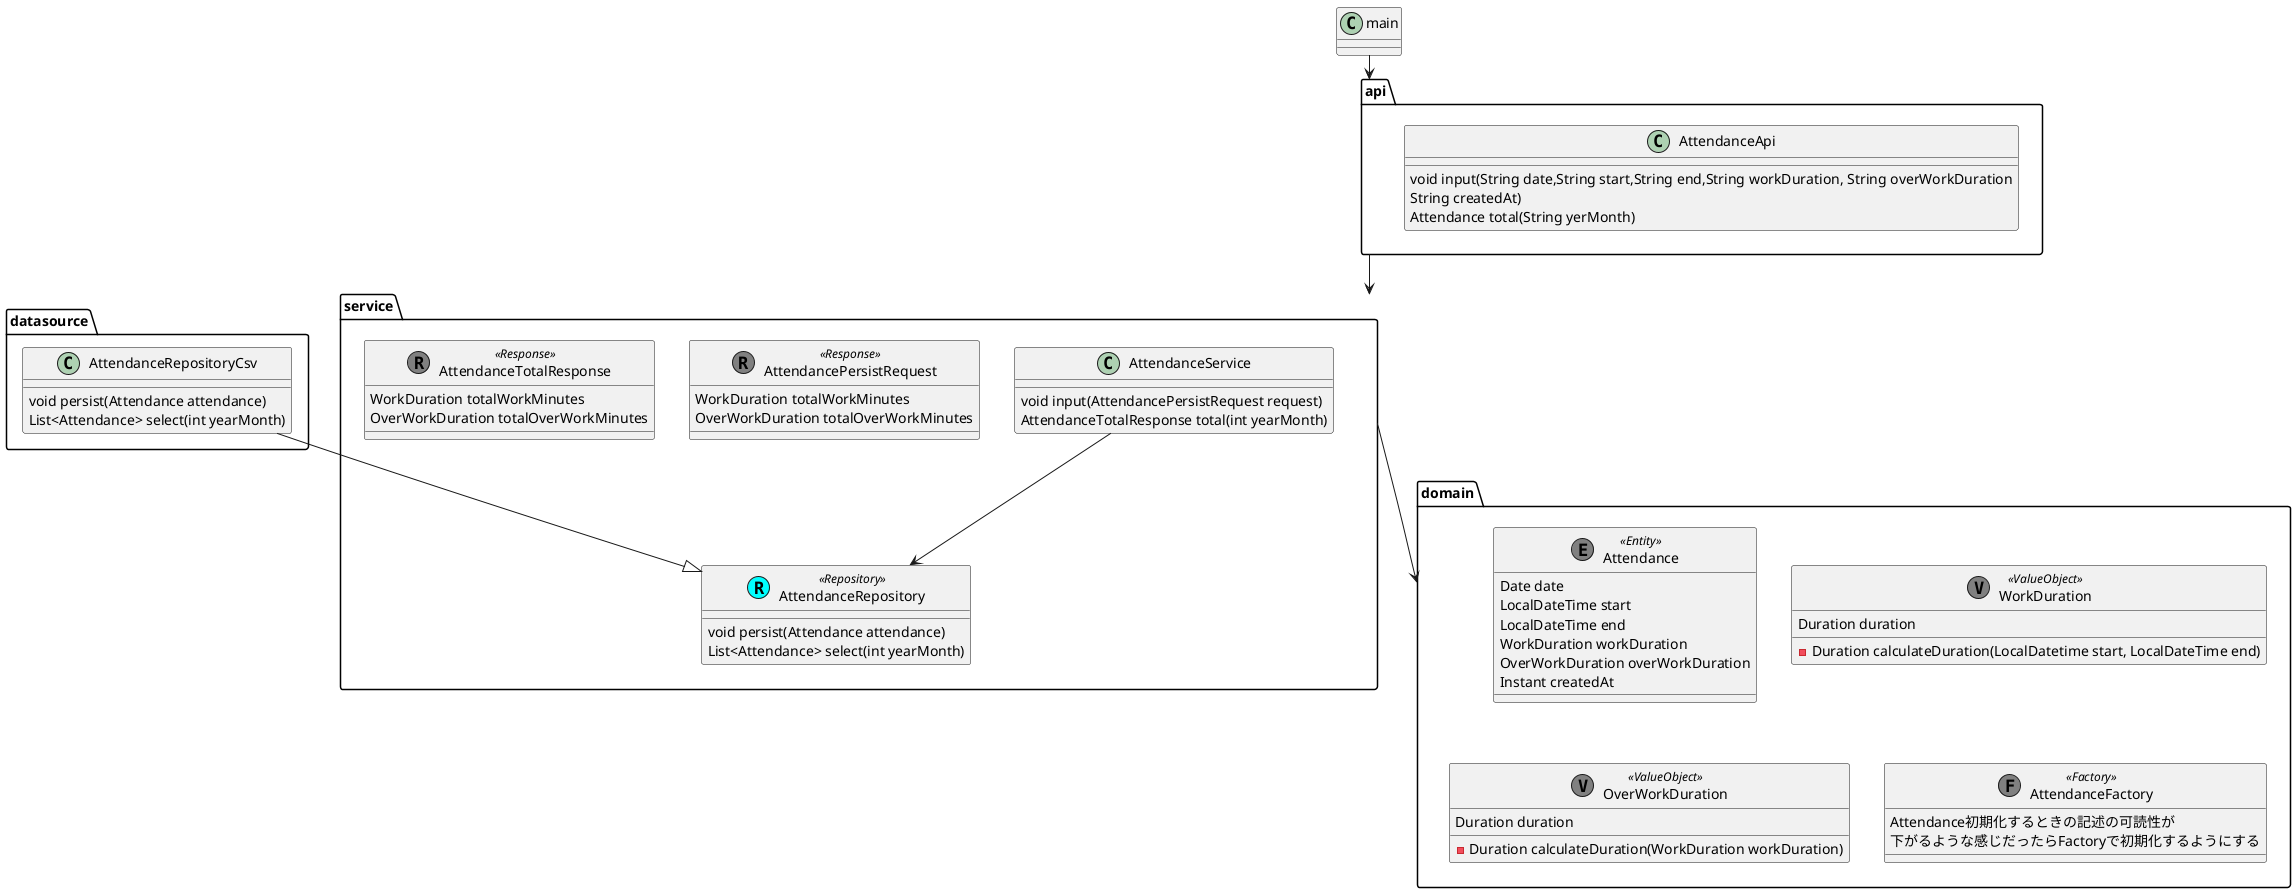 @startuml 勤怠管理クラス図
package domain {
    class Attendance<<(E,gray) Entity>> {
        Date date
        LocalDateTime start
        LocalDateTime end
        WorkDuration workDuration
        OverWorkDuration overWorkDuration
        Instant createdAt
    }

    class WorkDuration<<(V,gray) ValueObject>> {
        Duration duration
        - Duration calculateDuration(LocalDatetime start, LocalDateTime end)
     }

     class OverWorkDuration<<(V,gray) ValueObject>> {
             Duration duration
             - Duration calculateDuration(WorkDuration workDuration)
     }

     class AttendanceFactory<<(F,gray) Factory>> {
        Attendance初期化するときの記述の可読性が
        下がるような感じだったらFactoryで初期化するようにする
     }
}

package datasource {
    class AttendanceRepositoryCsv {
        void persist(Attendance attendance)
        List<Attendance> select(int yearMonth)
    }
}

package service {
    class AttendanceRepository<<(R,Cyan) Repository>> {
      void persist(Attendance attendance)
      List<Attendance> select(int yearMonth)
    }

    class AttendanceService {
       void input(AttendancePersistRequest request)
       AttendanceTotalResponse total(int yearMonth)
    }

    class AttendancePersistRequest<<(R,gray) Response>> {
            WorkDuration totalWorkMinutes
            OverWorkDuration totalOverWorkMinutes
    }


    class AttendanceTotalResponse<<(R,gray) Response>> {
        WorkDuration totalWorkMinutes
        OverWorkDuration totalOverWorkMinutes
    }
}

package api {
    class AttendanceApi {
        void input(String date,String start,String end,String workDuration, String overWorkDuration
                           String createdAt)
        Attendance total(String yerMonth)
    }

}

class main {
}

main --> api
api --> service
service --> domain
AttendanceRepositoryCsv --|> AttendanceRepository
AttendanceService --> AttendanceRepository

@enduml
